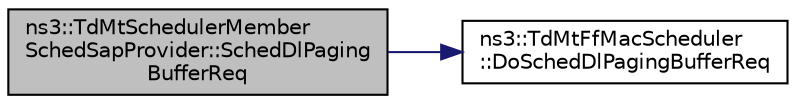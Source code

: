 digraph "ns3::TdMtSchedulerMemberSchedSapProvider::SchedDlPagingBufferReq"
{
  edge [fontname="Helvetica",fontsize="10",labelfontname="Helvetica",labelfontsize="10"];
  node [fontname="Helvetica",fontsize="10",shape=record];
  rankdir="LR";
  Node1 [label="ns3::TdMtSchedulerMember\lSchedSapProvider::SchedDlPaging\lBufferReq",height=0.2,width=0.4,color="black", fillcolor="grey75", style="filled", fontcolor="black"];
  Node1 -> Node2 [color="midnightblue",fontsize="10",style="solid"];
  Node2 [label="ns3::TdMtFfMacScheduler\l::DoSchedDlPagingBufferReq",height=0.2,width=0.4,color="black", fillcolor="white", style="filled",URL="$d8/d55/classns3_1_1TdMtFfMacScheduler.html#a20b8e5ce9e35f2a261516da63c4ea981"];
}
